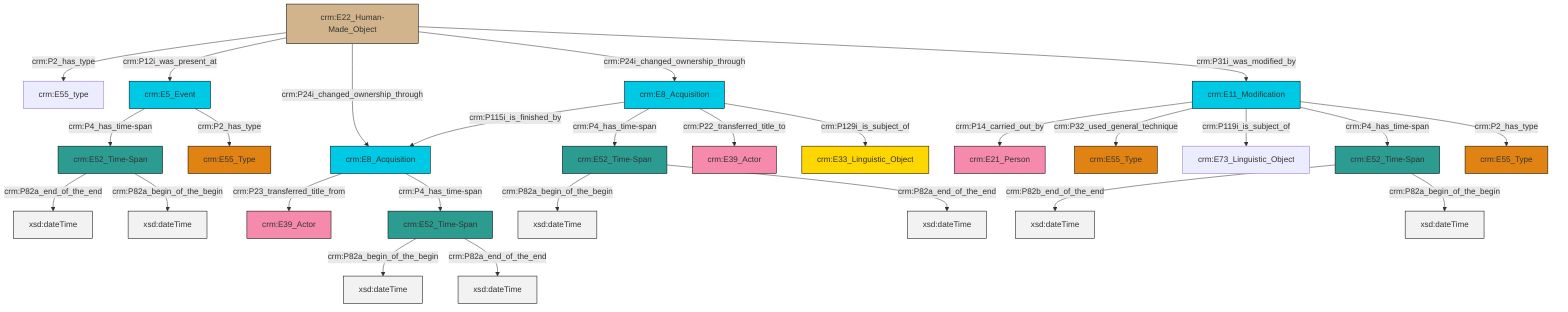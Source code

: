 graph TD
classDef Literal fill:#f2f2f2,stroke:#000000;
classDef CRM_Entity fill:#FFFFFF,stroke:#000000;
classDef Temporal_Entity fill:#00C9E6, stroke:#000000;
classDef Type fill:#E18312, stroke:#000000;
classDef Time-Span fill:#2C9C91, stroke:#000000;
classDef Appellation fill:#FFEB7F, stroke:#000000;
classDef Place fill:#008836, stroke:#000000;
classDef Persistent_Item fill:#B266B2, stroke:#000000;
classDef Conceptual_Object fill:#FFD700, stroke:#000000;
classDef Physical_Thing fill:#D2B48C, stroke:#000000;
classDef Actor fill:#f58aad, stroke:#000000;
classDef PC_Classes fill:#4ce600, stroke:#000000;
classDef Multi fill:#cccccc,stroke:#000000;

8["crm:E5_Event"]:::Temporal_Entity -->|crm:P4_has_time-span| 9["crm:E52_Time-Span"]:::Time-Span
10["crm:E52_Time-Span"]:::Time-Span -->|crm:P82a_begin_of_the_begin| 12[xsd:dateTime]:::Literal
4["crm:E11_Modification"]:::Temporal_Entity -->|crm:P14_carried_out_by| 6["crm:E21_Person"]:::Actor
15["crm:E52_Time-Span"]:::Time-Span -->|crm:P82a_begin_of_the_begin| 16[xsd:dateTime]:::Literal
17["crm:E22_Human-Made_Object"]:::Physical_Thing -->|crm:P2_has_type| 18["crm:E55_type"]:::Default
2["crm:E52_Time-Span"]:::Time-Span -->|crm:P82b_end_of_the_end| 19[xsd:dateTime]:::Literal
17["crm:E22_Human-Made_Object"]:::Physical_Thing -->|crm:P12i_was_present_at| 8["crm:E5_Event"]:::Temporal_Entity
22["crm:E8_Acquisition"]:::Temporal_Entity -->|crm:P23_transferred_title_from| 23["crm:E39_Actor"]:::Actor
8["crm:E5_Event"]:::Temporal_Entity -->|crm:P2_has_type| 24["crm:E55_Type"]:::Type
0["crm:E8_Acquisition"]:::Temporal_Entity -->|crm:P115i_is_finished_by| 22["crm:E8_Acquisition"]:::Temporal_Entity
0["crm:E8_Acquisition"]:::Temporal_Entity -->|crm:P4_has_time-span| 10["crm:E52_Time-Span"]:::Time-Span
9["crm:E52_Time-Span"]:::Time-Span -->|crm:P82a_end_of_the_end| 28[xsd:dateTime]:::Literal
15["crm:E52_Time-Span"]:::Time-Span -->|crm:P82a_end_of_the_end| 29[xsd:dateTime]:::Literal
17["crm:E22_Human-Made_Object"]:::Physical_Thing -->|crm:P24i_changed_ownership_through| 22["crm:E8_Acquisition"]:::Temporal_Entity
10["crm:E52_Time-Span"]:::Time-Span -->|crm:P82a_end_of_the_end| 32[xsd:dateTime]:::Literal
17["crm:E22_Human-Made_Object"]:::Physical_Thing -->|crm:P24i_changed_ownership_through| 0["crm:E8_Acquisition"]:::Temporal_Entity
0["crm:E8_Acquisition"]:::Temporal_Entity -->|crm:P22_transferred_title_to| 13["crm:E39_Actor"]:::Actor
4["crm:E11_Modification"]:::Temporal_Entity -->|crm:P32_used_general_technique| 20["crm:E55_Type"]:::Type
4["crm:E11_Modification"]:::Temporal_Entity -->|crm:P119i_is_subject_of| 36["crm:E73_Linguistic_Object"]:::Default
17["crm:E22_Human-Made_Object"]:::Physical_Thing -->|crm:P31i_was_modified_by| 4["crm:E11_Modification"]:::Temporal_Entity
22["crm:E8_Acquisition"]:::Temporal_Entity -->|crm:P4_has_time-span| 15["crm:E52_Time-Span"]:::Time-Span
9["crm:E52_Time-Span"]:::Time-Span -->|crm:P82a_begin_of_the_begin| 41[xsd:dateTime]:::Literal
4["crm:E11_Modification"]:::Temporal_Entity -->|crm:P4_has_time-span| 2["crm:E52_Time-Span"]:::Time-Span
4["crm:E11_Modification"]:::Temporal_Entity -->|crm:P2_has_type| 38["crm:E55_Type"]:::Type
0["crm:E8_Acquisition"]:::Temporal_Entity -->|crm:P129i_is_subject_of| 34["crm:E33_Linguistic_Object"]:::Conceptual_Object
2["crm:E52_Time-Span"]:::Time-Span -->|crm:P82a_begin_of_the_begin| 42[xsd:dateTime]:::Literal